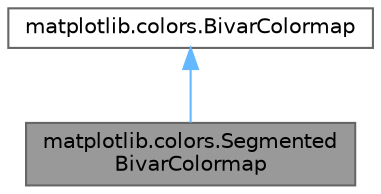 digraph "matplotlib.colors.SegmentedBivarColormap"
{
 // LATEX_PDF_SIZE
  bgcolor="transparent";
  edge [fontname=Helvetica,fontsize=10,labelfontname=Helvetica,labelfontsize=10];
  node [fontname=Helvetica,fontsize=10,shape=box,height=0.2,width=0.4];
  Node1 [id="Node000001",label="matplotlib.colors.Segmented\lBivarColormap",height=0.2,width=0.4,color="gray40", fillcolor="grey60", style="filled", fontcolor="black",tooltip=" "];
  Node2 -> Node1 [id="edge2_Node000001_Node000002",dir="back",color="steelblue1",style="solid",tooltip=" "];
  Node2 [id="Node000002",label="matplotlib.colors.BivarColormap",height=0.2,width=0.4,color="gray40", fillcolor="white", style="filled",URL="$d5/dc1/classmatplotlib_1_1colors_1_1BivarColormap.html",tooltip=" "];
}
